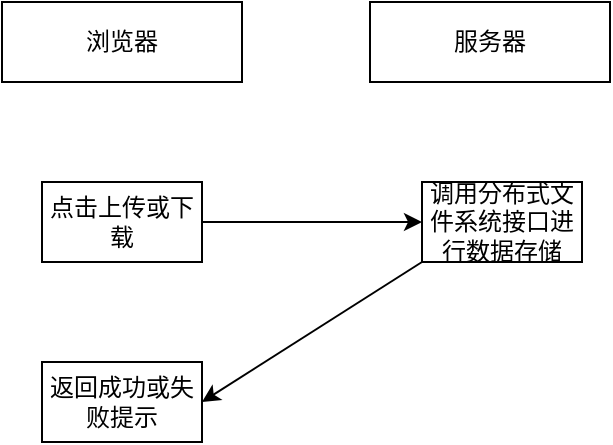 <mxfile version="14.5.10" type="github">
  <diagram id="qgzoY71U_uNEXoNLiOwA" name="Page-1">
    <mxGraphModel dx="1038" dy="547" grid="1" gridSize="10" guides="1" tooltips="1" connect="1" arrows="1" fold="1" page="1" pageScale="1" pageWidth="827" pageHeight="1169" math="0" shadow="0">
      <root>
        <mxCell id="0" />
        <mxCell id="1" parent="0" />
        <mxCell id="S_w7cYX_M2y2eu49t_n5-1" value="浏览器" style="rounded=0;whiteSpace=wrap;html=1;" vertex="1" parent="1">
          <mxGeometry x="230" y="320" width="120" height="40" as="geometry" />
        </mxCell>
        <mxCell id="S_w7cYX_M2y2eu49t_n5-2" value="服务器" style="rounded=0;whiteSpace=wrap;html=1;" vertex="1" parent="1">
          <mxGeometry x="414" y="320" width="120" height="40" as="geometry" />
        </mxCell>
        <mxCell id="S_w7cYX_M2y2eu49t_n5-3" value="点击上传或下载" style="rounded=0;whiteSpace=wrap;html=1;" vertex="1" parent="1">
          <mxGeometry x="250" y="410" width="80" height="40" as="geometry" />
        </mxCell>
        <mxCell id="S_w7cYX_M2y2eu49t_n5-4" value="" style="endArrow=classic;html=1;exitX=1;exitY=0.5;exitDx=0;exitDy=0;" edge="1" parent="1" source="S_w7cYX_M2y2eu49t_n5-3">
          <mxGeometry width="50" height="50" relative="1" as="geometry">
            <mxPoint x="390" y="500" as="sourcePoint" />
            <mxPoint x="440" y="430" as="targetPoint" />
          </mxGeometry>
        </mxCell>
        <mxCell id="S_w7cYX_M2y2eu49t_n5-5" value="调用分布式文件系统接口进行数据存储" style="rounded=0;whiteSpace=wrap;html=1;" vertex="1" parent="1">
          <mxGeometry x="440" y="410" width="80" height="40" as="geometry" />
        </mxCell>
        <mxCell id="S_w7cYX_M2y2eu49t_n5-6" value="" style="endArrow=classic;html=1;exitX=0;exitY=1;exitDx=0;exitDy=0;" edge="1" parent="1" source="S_w7cYX_M2y2eu49t_n5-5">
          <mxGeometry width="50" height="50" relative="1" as="geometry">
            <mxPoint x="390" y="490" as="sourcePoint" />
            <mxPoint x="330" y="520" as="targetPoint" />
          </mxGeometry>
        </mxCell>
        <mxCell id="S_w7cYX_M2y2eu49t_n5-7" value="返回成功或失败提示" style="rounded=0;whiteSpace=wrap;html=1;" vertex="1" parent="1">
          <mxGeometry x="250" y="500" width="80" height="40" as="geometry" />
        </mxCell>
      </root>
    </mxGraphModel>
  </diagram>
</mxfile>
